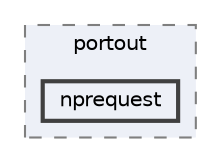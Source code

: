digraph "repository/mnp/src/main/java/com/sterlite/cal/mnp/service/portout/nprequest"
{
 // LATEX_PDF_SIZE
  bgcolor="transparent";
  edge [fontname=Helvetica,fontsize=10,labelfontname=Helvetica,labelfontsize=10];
  node [fontname=Helvetica,fontsize=10,shape=box,height=0.2,width=0.4];
  compound=true
  subgraph clusterdir_2d8d483b34ee87ed92cd0c2eb69f1e56 {
    graph [ bgcolor="#edf0f7", pencolor="grey50", label="portout", fontname=Helvetica,fontsize=10 style="filled,dashed", URL="dir_2d8d483b34ee87ed92cd0c2eb69f1e56.html",tooltip=""]
  dir_5b9c3647a8df3b955956c5a9e5f67b0a [label="nprequest", fillcolor="#edf0f7", color="grey25", style="filled,bold", URL="dir_5b9c3647a8df3b955956c5a9e5f67b0a.html",tooltip=""];
  }
}
